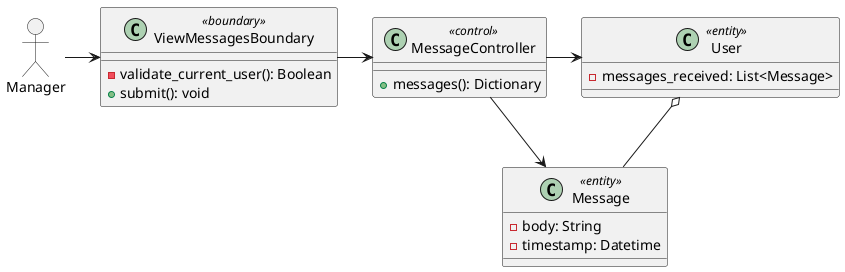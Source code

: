 @startuml

allowmixing

actor Manager

class ViewMessagesBoundary <<boundary>> {

    - validate_current_user(): Boolean
    + submit(): void
}

class MessageController <<control>> {

    + messages(): Dictionary
}

class User <<entity>> {
    - messages_received: List<Message>
}

class Message <<entity>> {
    - body: String
    - timestamp: Datetime
}

Manager -> ViewMessagesBoundary
ViewMessagesBoundary -right-> MessageController
MessageController -right-> User
MessageController -> Message
User o-- Message

@enduml